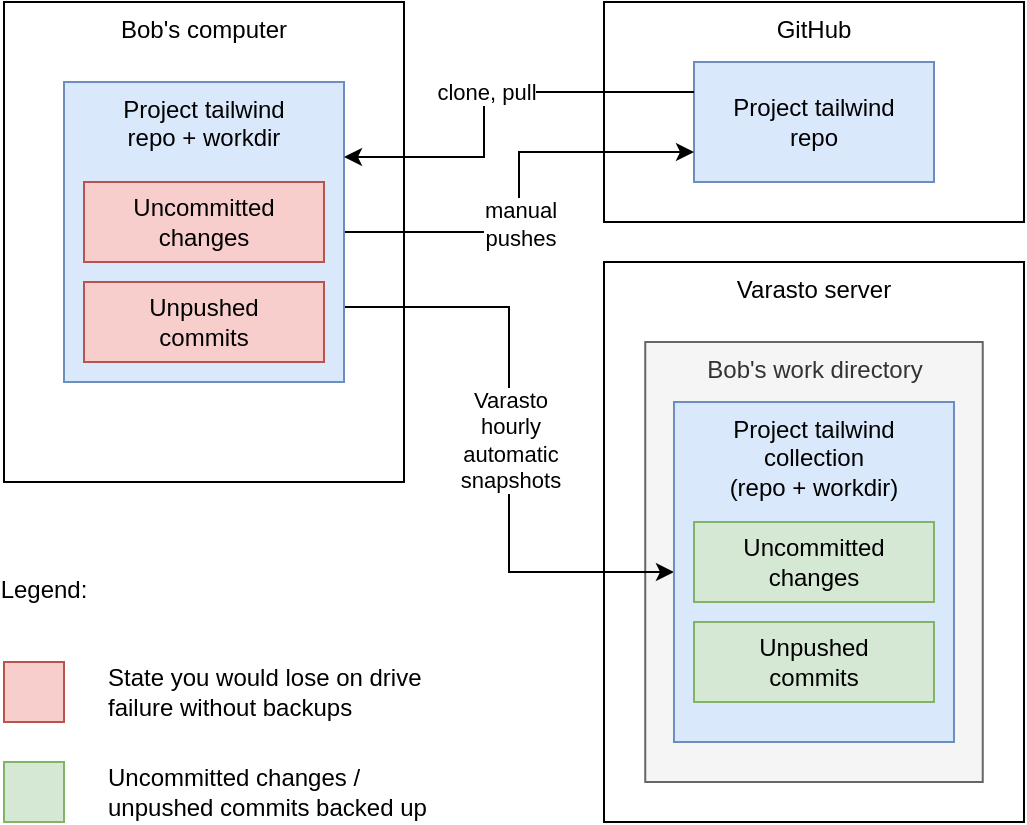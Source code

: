 <mxfile version="12.9.12" type="device"><diagram id="0H94zVryZ4jhTnaQDc48" name="Page-1"><mxGraphModel dx="1070" dy="717" grid="1" gridSize="10" guides="1" tooltips="1" connect="1" arrows="1" fold="1" page="1" pageScale="1" pageWidth="1169" pageHeight="827" math="0" shadow="0"><root><mxCell id="0"/><mxCell id="1" parent="0"/><mxCell id="QgRVxqK5jKFW7nQxRb6_-3" value="GitHub" style="rounded=0;whiteSpace=wrap;html=1;verticalAlign=top;" vertex="1" parent="1"><mxGeometry x="370" y="90" width="210" height="110" as="geometry"/></mxCell><mxCell id="QgRVxqK5jKFW7nQxRb6_-1" value="Varasto server" style="rounded=0;whiteSpace=wrap;html=1;verticalAlign=top;" vertex="1" parent="1"><mxGeometry x="370" y="220" width="210" height="280" as="geometry"/></mxCell><mxCell id="QgRVxqK5jKFW7nQxRb6_-2" value="Project tailwind&lt;br&gt;repo" style="rounded=0;whiteSpace=wrap;html=1;fillColor=#dae8fc;strokeColor=#6c8ebf;" vertex="1" parent="1"><mxGeometry x="415" y="120" width="120" height="60" as="geometry"/></mxCell><mxCell id="QgRVxqK5jKFW7nQxRb6_-4" value="Bob's computer" style="rounded=0;whiteSpace=wrap;html=1;verticalAlign=top;" vertex="1" parent="1"><mxGeometry x="70" y="90" width="200" height="240" as="geometry"/></mxCell><mxCell id="QgRVxqK5jKFW7nQxRb6_-6" value="Bob's work directory" style="rounded=0;whiteSpace=wrap;html=1;verticalAlign=top;fillColor=#f5f5f5;strokeColor=#666666;fontColor=#333333;" vertex="1" parent="1"><mxGeometry x="390.62" y="260" width="168.75" height="220" as="geometry"/></mxCell><mxCell id="QgRVxqK5jKFW7nQxRb6_-17" value="Varasto&lt;br&gt;hourly&lt;br&gt;automatic&lt;br&gt;snapshots" style="edgeStyle=orthogonalEdgeStyle;rounded=0;orthogonalLoop=1;jettySize=auto;html=1;exitX=1;exitY=0.75;exitDx=0;exitDy=0;entryX=0;entryY=0.5;entryDx=0;entryDy=0;" edge="1" parent="1" source="QgRVxqK5jKFW7nQxRb6_-7" target="QgRVxqK5jKFW7nQxRb6_-13"><mxGeometry relative="1" as="geometry"/></mxCell><mxCell id="QgRVxqK5jKFW7nQxRb6_-29" value="manual&lt;br&gt;pushes" style="edgeStyle=orthogonalEdgeStyle;rounded=0;orthogonalLoop=1;jettySize=auto;html=1;exitX=1;exitY=0.5;exitDx=0;exitDy=0;entryX=0;entryY=0.75;entryDx=0;entryDy=0;" edge="1" parent="1" source="QgRVxqK5jKFW7nQxRb6_-7" target="QgRVxqK5jKFW7nQxRb6_-2"><mxGeometry x="-0.186" y="5" relative="1" as="geometry"><mxPoint x="5" y="-4" as="offset"/></mxGeometry></mxCell><mxCell id="QgRVxqK5jKFW7nQxRb6_-7" value="Project tailwind&lt;br&gt;repo + workdir" style="rounded=0;whiteSpace=wrap;html=1;verticalAlign=top;fillColor=#dae8fc;strokeColor=#6c8ebf;" vertex="1" parent="1"><mxGeometry x="100" y="130" width="140" height="150" as="geometry"/></mxCell><mxCell id="QgRVxqK5jKFW7nQxRb6_-8" value="Uncommitted changes" style="rounded=0;whiteSpace=wrap;html=1;fillColor=#f8cecc;strokeColor=#b85450;" vertex="1" parent="1"><mxGeometry x="110" y="180" width="120" height="40" as="geometry"/></mxCell><mxCell id="QgRVxqK5jKFW7nQxRb6_-9" value="Unpushed&lt;br&gt;commits" style="rounded=0;whiteSpace=wrap;html=1;fillColor=#f8cecc;strokeColor=#b85450;" vertex="1" parent="1"><mxGeometry x="110" y="230" width="120" height="40" as="geometry"/></mxCell><mxCell id="QgRVxqK5jKFW7nQxRb6_-13" value="Project tailwind&lt;br&gt;collection&lt;br&gt;(repo + workdir)" style="rounded=0;whiteSpace=wrap;html=1;verticalAlign=top;fillColor=#dae8fc;strokeColor=#6c8ebf;" vertex="1" parent="1"><mxGeometry x="404.99" y="290" width="140" height="170" as="geometry"/></mxCell><mxCell id="QgRVxqK5jKFW7nQxRb6_-14" value="Uncommitted changes" style="rounded=0;whiteSpace=wrap;html=1;fillColor=#d5e8d4;strokeColor=#82b366;" vertex="1" parent="1"><mxGeometry x="415" y="350" width="120" height="40" as="geometry"/></mxCell><mxCell id="QgRVxqK5jKFW7nQxRb6_-15" value="Unpushed&lt;br&gt;commits" style="rounded=0;whiteSpace=wrap;html=1;fillColor=#d5e8d4;strokeColor=#82b366;" vertex="1" parent="1"><mxGeometry x="415" y="400" width="120" height="40" as="geometry"/></mxCell><mxCell id="QgRVxqK5jKFW7nQxRb6_-20" value="" style="rounded=0;whiteSpace=wrap;html=1;fillColor=#f8cecc;strokeColor=#b85450;" vertex="1" parent="1"><mxGeometry x="70" y="420" width="30" height="30" as="geometry"/></mxCell><mxCell id="QgRVxqK5jKFW7nQxRb6_-21" value="Legend:" style="text;html=1;strokeColor=none;fillColor=none;align=center;verticalAlign=middle;whiteSpace=wrap;rounded=0;" vertex="1" parent="1"><mxGeometry x="70" y="374" width="40" height="20" as="geometry"/></mxCell><mxCell id="QgRVxqK5jKFW7nQxRb6_-24" value="State you would lose on drive failure without backups" style="text;html=1;strokeColor=none;fillColor=none;align=left;verticalAlign=middle;whiteSpace=wrap;rounded=0;" vertex="1" parent="1"><mxGeometry x="120" y="425" width="160" height="20" as="geometry"/></mxCell><mxCell id="QgRVxqK5jKFW7nQxRb6_-27" value="" style="rounded=0;whiteSpace=wrap;html=1;fillColor=#d5e8d4;strokeColor=#82b366;" vertex="1" parent="1"><mxGeometry x="70" y="470" width="30" height="30" as="geometry"/></mxCell><mxCell id="QgRVxqK5jKFW7nQxRb6_-28" value="Uncommitted changes / unpushed commits backed up" style="text;html=1;strokeColor=none;fillColor=none;align=left;verticalAlign=middle;whiteSpace=wrap;rounded=0;" vertex="1" parent="1"><mxGeometry x="120" y="475" width="170" height="20" as="geometry"/></mxCell><mxCell id="QgRVxqK5jKFW7nQxRb6_-30" value="clone, pull" style="edgeStyle=orthogonalEdgeStyle;rounded=0;orthogonalLoop=1;jettySize=auto;html=1;exitX=0;exitY=0.25;exitDx=0;exitDy=0;entryX=1;entryY=0.25;entryDx=0;entryDy=0;" edge="1" parent="1" source="QgRVxqK5jKFW7nQxRb6_-2" target="QgRVxqK5jKFW7nQxRb6_-7"><mxGeometry relative="1" as="geometry"><Array as="points"><mxPoint x="310" y="135"/><mxPoint x="310" y="168"/></Array></mxGeometry></mxCell></root></mxGraphModel></diagram></mxfile>
